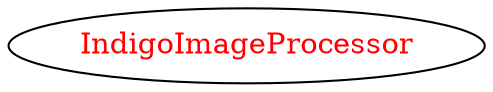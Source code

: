 digraph dependencyGraph {
 concentrate=true;
 ranksep="2.0";
 rankdir="LR"; 
 splines="ortho";
"IndigoImageProcessor" [fontcolor="red"];
}